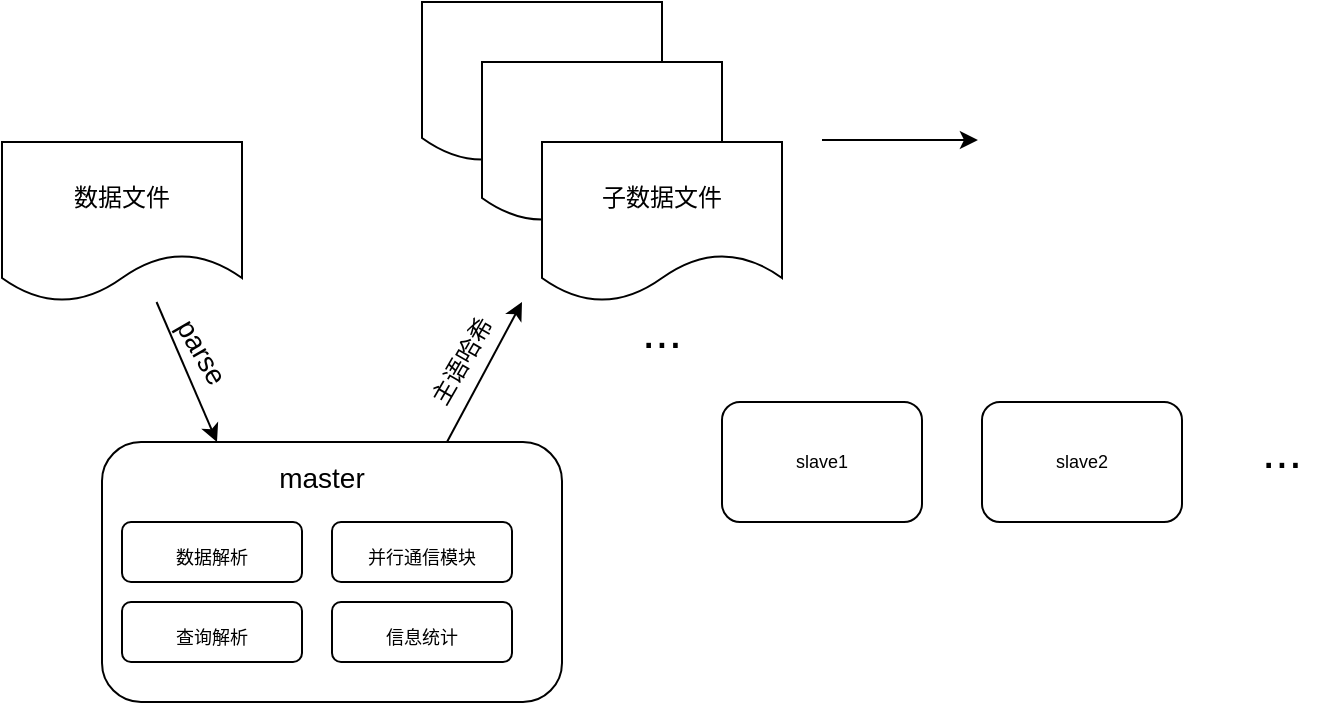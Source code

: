 <mxfile version="16.0.3" type="github">
  <diagram id="YTtFC-42DG8cQJvoDl5f" name="Page-1">
    <mxGraphModel dx="944" dy="473" grid="1" gridSize="10" guides="1" tooltips="1" connect="1" arrows="1" fold="1" page="1" pageScale="1" pageWidth="827" pageHeight="1169" math="0" shadow="0">
      <root>
        <mxCell id="0" />
        <mxCell id="1" parent="0" />
        <mxCell id="AW0kLnYZqIp8P32nZOOA-15" style="rounded=0;orthogonalLoop=1;jettySize=auto;html=1;entryX=0.25;entryY=0;entryDx=0;entryDy=0;fontSize=14;" edge="1" parent="1" source="AW0kLnYZqIp8P32nZOOA-2" target="AW0kLnYZqIp8P32nZOOA-12">
          <mxGeometry relative="1" as="geometry" />
        </mxCell>
        <mxCell id="AW0kLnYZqIp8P32nZOOA-2" value="数据文件" style="shape=document;whiteSpace=wrap;html=1;boundedLbl=1;" vertex="1" parent="1">
          <mxGeometry x="70" y="170" width="120" height="80" as="geometry" />
        </mxCell>
        <mxCell id="AW0kLnYZqIp8P32nZOOA-3" value="" style="endArrow=classic;html=1;rounded=0;exitX=0.75;exitY=0;exitDx=0;exitDy=0;" edge="1" parent="1" source="AW0kLnYZqIp8P32nZOOA-12">
          <mxGeometry width="50" height="50" relative="1" as="geometry">
            <mxPoint x="210" y="200" as="sourcePoint" />
            <mxPoint x="330" y="250" as="targetPoint" />
          </mxGeometry>
        </mxCell>
        <mxCell id="AW0kLnYZqIp8P32nZOOA-4" value="主语哈希" style="text;html=1;align=center;verticalAlign=middle;resizable=0;points=[];autosize=1;strokeColor=none;fillColor=none;rotation=-60;" vertex="1" parent="1">
          <mxGeometry x="270" y="270" width="60" height="20" as="geometry" />
        </mxCell>
        <mxCell id="AW0kLnYZqIp8P32nZOOA-5" value="" style="shape=document;whiteSpace=wrap;html=1;boundedLbl=1;" vertex="1" parent="1">
          <mxGeometry x="280" y="100" width="120" height="80" as="geometry" />
        </mxCell>
        <mxCell id="AW0kLnYZqIp8P32nZOOA-6" value="" style="shape=document;whiteSpace=wrap;html=1;boundedLbl=1;" vertex="1" parent="1">
          <mxGeometry x="310" y="130" width="120" height="80" as="geometry" />
        </mxCell>
        <mxCell id="AW0kLnYZqIp8P32nZOOA-7" value="子数据文件" style="shape=document;whiteSpace=wrap;html=1;boundedLbl=1;" vertex="1" parent="1">
          <mxGeometry x="340" y="170" width="120" height="80" as="geometry" />
        </mxCell>
        <mxCell id="AW0kLnYZqIp8P32nZOOA-8" value="&lt;font style=&quot;font-size: 24px&quot;&gt;...&lt;/font&gt;" style="text;html=1;strokeColor=none;fillColor=none;align=center;verticalAlign=middle;whiteSpace=wrap;rounded=0;" vertex="1" parent="1">
          <mxGeometry x="370" y="250" width="60" height="30" as="geometry" />
        </mxCell>
        <mxCell id="AW0kLnYZqIp8P32nZOOA-9" value="" style="endArrow=classic;html=1;rounded=0;exitX=1.017;exitY=0.363;exitDx=0;exitDy=0;exitPerimeter=0;" edge="1" parent="1">
          <mxGeometry width="50" height="50" relative="1" as="geometry">
            <mxPoint x="480.0" y="169.04" as="sourcePoint" />
            <mxPoint x="557.96" y="169" as="targetPoint" />
          </mxGeometry>
        </mxCell>
        <mxCell id="AW0kLnYZqIp8P32nZOOA-12" value="" style="rounded=1;whiteSpace=wrap;html=1;fontSize=24;" vertex="1" parent="1">
          <mxGeometry x="120" y="320" width="230" height="130" as="geometry" />
        </mxCell>
        <mxCell id="AW0kLnYZqIp8P32nZOOA-13" value="&lt;font style=&quot;font-size: 14px&quot;&gt;master&lt;/font&gt;" style="text;html=1;strokeColor=none;fillColor=none;align=center;verticalAlign=middle;whiteSpace=wrap;rounded=0;fontSize=24;" vertex="1" parent="1">
          <mxGeometry x="200" y="320" width="60" height="30" as="geometry" />
        </mxCell>
        <mxCell id="AW0kLnYZqIp8P32nZOOA-16" value="parse" style="text;html=1;strokeColor=none;fillColor=none;align=center;verticalAlign=middle;whiteSpace=wrap;rounded=0;fontSize=14;rotation=60;" vertex="1" parent="1">
          <mxGeometry x="140" y="260" width="60" height="30" as="geometry" />
        </mxCell>
        <mxCell id="AW0kLnYZqIp8P32nZOOA-18" value="&lt;font style=&quot;font-size: 9px&quot;&gt;数据解析&lt;br&gt;&lt;/font&gt;" style="rounded=1;whiteSpace=wrap;html=1;fontSize=18;" vertex="1" parent="1">
          <mxGeometry x="130" y="360" width="90" height="30" as="geometry" />
        </mxCell>
        <mxCell id="AW0kLnYZqIp8P32nZOOA-19" value="&lt;font style=&quot;font-size: 9px&quot;&gt;并行通信模块&lt;br&gt;&lt;/font&gt;" style="rounded=1;whiteSpace=wrap;html=1;fontSize=18;" vertex="1" parent="1">
          <mxGeometry x="235" y="360" width="90" height="30" as="geometry" />
        </mxCell>
        <mxCell id="AW0kLnYZqIp8P32nZOOA-20" value="&lt;font style=&quot;font-size: 9px&quot;&gt;查询解析&lt;br&gt;&lt;/font&gt;" style="rounded=1;whiteSpace=wrap;html=1;fontSize=18;" vertex="1" parent="1">
          <mxGeometry x="130" y="400" width="90" height="30" as="geometry" />
        </mxCell>
        <mxCell id="AW0kLnYZqIp8P32nZOOA-21" value="&lt;font style=&quot;font-size: 9px&quot;&gt;信息统计&lt;br&gt;&lt;/font&gt;" style="rounded=1;whiteSpace=wrap;html=1;fontSize=18;" vertex="1" parent="1">
          <mxGeometry x="235" y="400" width="90" height="30" as="geometry" />
        </mxCell>
        <mxCell id="AW0kLnYZqIp8P32nZOOA-23" value="slave1" style="rounded=1;whiteSpace=wrap;html=1;fontSize=9;" vertex="1" parent="1">
          <mxGeometry x="430" y="300" width="100" height="60" as="geometry" />
        </mxCell>
        <mxCell id="AW0kLnYZqIp8P32nZOOA-24" value="slave2" style="rounded=1;whiteSpace=wrap;html=1;fontSize=9;" vertex="1" parent="1">
          <mxGeometry x="560" y="300" width="100" height="60" as="geometry" />
        </mxCell>
        <mxCell id="AW0kLnYZqIp8P32nZOOA-25" value="&lt;font style=&quot;font-size: 24px&quot;&gt;...&lt;/font&gt;" style="text;html=1;strokeColor=none;fillColor=none;align=center;verticalAlign=middle;whiteSpace=wrap;rounded=0;" vertex="1" parent="1">
          <mxGeometry x="680" y="310" width="60" height="30" as="geometry" />
        </mxCell>
      </root>
    </mxGraphModel>
  </diagram>
</mxfile>
